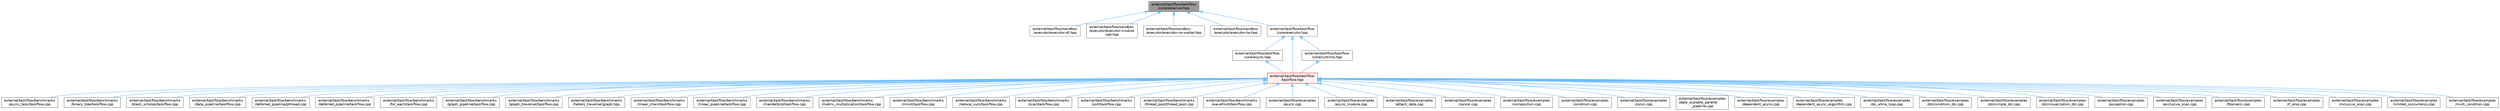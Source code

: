 digraph "external/taskflow/taskflow/core/observer.hpp"
{
 // LATEX_PDF_SIZE
  bgcolor="transparent";
  edge [fontname=Helvetica,fontsize=10,labelfontname=Helvetica,labelfontsize=10];
  node [fontname=Helvetica,fontsize=10,shape=box,height=0.2,width=0.4];
  Node1 [id="Node000001",label="external/taskflow/taskflow\l/core/observer.hpp",height=0.2,width=0.4,color="gray40", fillcolor="grey60", style="filled", fontcolor="black",tooltip="observer include file"];
  Node1 -> Node2 [id="edge52_Node000001_Node000002",dir="back",color="steelblue1",style="solid",tooltip=" "];
  Node2 [id="Node000002",label="external/taskflow/sandbox\l/executor/executor-dl.hpp",height=0.2,width=0.4,color="grey40", fillcolor="white", style="filled",URL="$executor-dl_8hpp.html",tooltip=" "];
  Node1 -> Node3 [id="edge53_Node000001_Node000003",dir="back",color="steelblue1",style="solid",tooltip=" "];
  Node3 [id="Node000003",label="external/taskflow/sandbox\l/executor/executor-module\l-opt.hpp",height=0.2,width=0.4,color="grey40", fillcolor="white", style="filled",URL="$executor-module-opt_8hpp.html",tooltip=" "];
  Node1 -> Node4 [id="edge54_Node000001_Node000004",dir="back",color="steelblue1",style="solid",tooltip=" "];
  Node4 [id="Node000004",label="external/taskflow/sandbox\l/executor/executor-no-waiter.hpp",height=0.2,width=0.4,color="grey40", fillcolor="white", style="filled",URL="$executor-no-waiter_8hpp.html",tooltip=" "];
  Node1 -> Node5 [id="edge55_Node000001_Node000005",dir="back",color="steelblue1",style="solid",tooltip=" "];
  Node5 [id="Node000005",label="external/taskflow/sandbox\l/executor/executor-tw.hpp",height=0.2,width=0.4,color="grey40", fillcolor="white", style="filled",URL="$executor-tw_8hpp.html",tooltip=" "];
  Node1 -> Node6 [id="edge56_Node000001_Node000006",dir="back",color="steelblue1",style="solid",tooltip=" "];
  Node6 [id="Node000006",label="external/taskflow/taskflow\l/core/executor.hpp",height=0.2,width=0.4,color="grey40", fillcolor="white", style="filled",URL="$executor_8hpp.html",tooltip="executor include file"];
  Node6 -> Node7 [id="edge57_Node000006_Node000007",dir="back",color="steelblue1",style="solid",tooltip=" "];
  Node7 [id="Node000007",label="external/taskflow/taskflow\l/core/async.hpp",height=0.2,width=0.4,color="grey40", fillcolor="white", style="filled",URL="$async_8hpp.html",tooltip=" "];
  Node7 -> Node8 [id="edge58_Node000007_Node000008",dir="back",color="steelblue1",style="solid",tooltip=" "];
  Node8 [id="Node000008",label="external/taskflow/taskflow\l/taskflow.hpp",height=0.2,width=0.4,color="red", fillcolor="#FFF0F0", style="filled",URL="$taskflow_8hpp.html",tooltip="main taskflow include file"];
  Node8 -> Node9 [id="edge59_Node000008_Node000009",dir="back",color="steelblue1",style="solid",tooltip=" "];
  Node9 [id="Node000009",label="external/taskflow/benchmarks\l/async_task/taskflow.cpp",height=0.2,width=0.4,color="grey40", fillcolor="white", style="filled",URL="$benchmarks_2async__task_2taskflow_8cpp.html",tooltip=" "];
  Node8 -> Node10 [id="edge60_Node000008_Node000010",dir="back",color="steelblue1",style="solid",tooltip=" "];
  Node10 [id="Node000010",label="external/taskflow/benchmarks\l/binary_tree/taskflow.cpp",height=0.2,width=0.4,color="grey40", fillcolor="white", style="filled",URL="$benchmarks_2binary__tree_2taskflow_8cpp.html",tooltip=" "];
  Node8 -> Node11 [id="edge61_Node000008_Node000011",dir="back",color="steelblue1",style="solid",tooltip=" "];
  Node11 [id="Node000011",label="external/taskflow/benchmarks\l/black_scholes/taskflow.cpp",height=0.2,width=0.4,color="grey40", fillcolor="white", style="filled",URL="$benchmarks_2black__scholes_2taskflow_8cpp.html",tooltip=" "];
  Node8 -> Node12 [id="edge62_Node000008_Node000012",dir="back",color="steelblue1",style="solid",tooltip=" "];
  Node12 [id="Node000012",label="external/taskflow/benchmarks\l/data_pipeline/taskflow.cpp",height=0.2,width=0.4,color="grey40", fillcolor="white", style="filled",URL="$benchmarks_2data__pipeline_2taskflow_8cpp.html",tooltip=" "];
  Node8 -> Node13 [id="edge63_Node000008_Node000013",dir="back",color="steelblue1",style="solid",tooltip=" "];
  Node13 [id="Node000013",label="external/taskflow/benchmarks\l/deferred_pipeline/pthread.cpp",height=0.2,width=0.4,color="grey40", fillcolor="white", style="filled",URL="$benchmarks_2deferred__pipeline_2pthread_8cpp.html",tooltip=" "];
  Node8 -> Node14 [id="edge64_Node000008_Node000014",dir="back",color="steelblue1",style="solid",tooltip=" "];
  Node14 [id="Node000014",label="external/taskflow/benchmarks\l/deferred_pipeline/taskflow.cpp",height=0.2,width=0.4,color="grey40", fillcolor="white", style="filled",URL="$benchmarks_2deferred__pipeline_2taskflow_8cpp.html",tooltip=" "];
  Node8 -> Node15 [id="edge65_Node000008_Node000015",dir="back",color="steelblue1",style="solid",tooltip=" "];
  Node15 [id="Node000015",label="external/taskflow/benchmarks\l/for_each/taskflow.cpp",height=0.2,width=0.4,color="grey40", fillcolor="white", style="filled",URL="$benchmarks_2for__each_2taskflow_8cpp.html",tooltip=" "];
  Node8 -> Node16 [id="edge66_Node000008_Node000016",dir="back",color="steelblue1",style="solid",tooltip=" "];
  Node16 [id="Node000016",label="external/taskflow/benchmarks\l/graph_pipeline/taskflow.cpp",height=0.2,width=0.4,color="grey40", fillcolor="white", style="filled",URL="$benchmarks_2graph__pipeline_2taskflow_8cpp.html",tooltip=" "];
  Node8 -> Node17 [id="edge67_Node000008_Node000017",dir="back",color="steelblue1",style="solid",tooltip=" "];
  Node17 [id="Node000017",label="external/taskflow/benchmarks\l/graph_traversal/taskflow.cpp",height=0.2,width=0.4,color="grey40", fillcolor="white", style="filled",URL="$benchmarks_2graph__traversal_2taskflow_8cpp.html",tooltip=" "];
  Node8 -> Node18 [id="edge68_Node000008_Node000018",dir="back",color="steelblue1",style="solid",tooltip=" "];
  Node18 [id="Node000018",label="external/taskflow/benchmarks\l/hetero_traversal/graph.hpp",height=0.2,width=0.4,color="grey40", fillcolor="white", style="filled",URL="$benchmarks_2hetero__traversal_2graph_8hpp.html",tooltip=" "];
  Node8 -> Node19 [id="edge69_Node000008_Node000019",dir="back",color="steelblue1",style="solid",tooltip=" "];
  Node19 [id="Node000019",label="external/taskflow/benchmarks\l/linear_chain/taskflow.cpp",height=0.2,width=0.4,color="grey40", fillcolor="white", style="filled",URL="$benchmarks_2linear__chain_2taskflow_8cpp.html",tooltip=" "];
  Node8 -> Node20 [id="edge70_Node000008_Node000020",dir="back",color="steelblue1",style="solid",tooltip=" "];
  Node20 [id="Node000020",label="external/taskflow/benchmarks\l/linear_pipeline/taskflow.cpp",height=0.2,width=0.4,color="grey40", fillcolor="white", style="filled",URL="$benchmarks_2linear__pipeline_2taskflow_8cpp.html",tooltip=" "];
  Node8 -> Node21 [id="edge71_Node000008_Node000021",dir="back",color="steelblue1",style="solid",tooltip=" "];
  Node21 [id="Node000021",label="external/taskflow/benchmarks\l/mandelbrot/taskflow.cpp",height=0.2,width=0.4,color="grey40", fillcolor="white", style="filled",URL="$benchmarks_2mandelbrot_2taskflow_8cpp.html",tooltip=" "];
  Node8 -> Node22 [id="edge72_Node000008_Node000022",dir="back",color="steelblue1",style="solid",tooltip=" "];
  Node22 [id="Node000022",label="external/taskflow/benchmarks\l/matrix_multiplication/taskflow.cpp",height=0.2,width=0.4,color="grey40", fillcolor="white", style="filled",URL="$benchmarks_2matrix__multiplication_2taskflow_8cpp.html",tooltip=" "];
  Node8 -> Node23 [id="edge73_Node000008_Node000023",dir="back",color="steelblue1",style="solid",tooltip=" "];
  Node23 [id="Node000023",label="external/taskflow/benchmarks\l/mnist/taskflow.cpp",height=0.2,width=0.4,color="grey40", fillcolor="white", style="filled",URL="$benchmarks_2mnist_2taskflow_8cpp.html",tooltip=" "];
  Node8 -> Node24 [id="edge74_Node000008_Node000024",dir="back",color="steelblue1",style="solid",tooltip=" "];
  Node24 [id="Node000024",label="external/taskflow/benchmarks\l/reduce_sum/taskflow.cpp",height=0.2,width=0.4,color="grey40", fillcolor="white", style="filled",URL="$benchmarks_2reduce__sum_2taskflow_8cpp.html",tooltip=" "];
  Node8 -> Node25 [id="edge75_Node000008_Node000025",dir="back",color="steelblue1",style="solid",tooltip=" "];
  Node25 [id="Node000025",label="external/taskflow/benchmarks\l/scan/taskflow.cpp",height=0.2,width=0.4,color="grey40", fillcolor="white", style="filled",URL="$benchmarks_2scan_2taskflow_8cpp.html",tooltip=" "];
  Node8 -> Node26 [id="edge76_Node000008_Node000026",dir="back",color="steelblue1",style="solid",tooltip=" "];
  Node26 [id="Node000026",label="external/taskflow/benchmarks\l/sort/taskflow.cpp",height=0.2,width=0.4,color="grey40", fillcolor="white", style="filled",URL="$benchmarks_2sort_2taskflow_8cpp.html",tooltip=" "];
  Node8 -> Node27 [id="edge77_Node000008_Node000027",dir="back",color="steelblue1",style="solid",tooltip=" "];
  Node27 [id="Node000027",label="external/taskflow/benchmarks\l/thread_pool/thread_pool.cpp",height=0.2,width=0.4,color="grey40", fillcolor="white", style="filled",URL="$thread__pool_8cpp.html",tooltip=" "];
  Node8 -> Node28 [id="edge78_Node000008_Node000028",dir="back",color="steelblue1",style="solid",tooltip=" "];
  Node28 [id="Node000028",label="external/taskflow/benchmarks\l/wavefront/taskflow.cpp",height=0.2,width=0.4,color="grey40", fillcolor="white", style="filled",URL="$benchmarks_2wavefront_2taskflow_8cpp.html",tooltip=" "];
  Node8 -> Node29 [id="edge79_Node000008_Node000029",dir="back",color="steelblue1",style="solid",tooltip=" "];
  Node29 [id="Node000029",label="external/taskflow/examples\l/async.cpp",height=0.2,width=0.4,color="grey40", fillcolor="white", style="filled",URL="$external_2taskflow_2examples_2async_8cpp.html",tooltip=" "];
  Node8 -> Node30 [id="edge80_Node000008_Node000030",dir="back",color="steelblue1",style="solid",tooltip=" "];
  Node30 [id="Node000030",label="external/taskflow/examples\l/async_module.cpp",height=0.2,width=0.4,color="grey40", fillcolor="white", style="filled",URL="$async__module_8cpp.html",tooltip=" "];
  Node8 -> Node31 [id="edge81_Node000008_Node000031",dir="back",color="steelblue1",style="solid",tooltip=" "];
  Node31 [id="Node000031",label="external/taskflow/examples\l/attach_data.cpp",height=0.2,width=0.4,color="grey40", fillcolor="white", style="filled",URL="$attach__data_8cpp.html",tooltip=" "];
  Node8 -> Node32 [id="edge82_Node000008_Node000032",dir="back",color="steelblue1",style="solid",tooltip=" "];
  Node32 [id="Node000032",label="external/taskflow/examples\l/cancel.cpp",height=0.2,width=0.4,color="grey40", fillcolor="white", style="filled",URL="$cancel_8cpp.html",tooltip=" "];
  Node8 -> Node33 [id="edge83_Node000008_Node000033",dir="back",color="steelblue1",style="solid",tooltip=" "];
  Node33 [id="Node000033",label="external/taskflow/examples\l/composition.cpp",height=0.2,width=0.4,color="grey40", fillcolor="white", style="filled",URL="$composition_8cpp.html",tooltip=" "];
  Node8 -> Node34 [id="edge84_Node000008_Node000034",dir="back",color="steelblue1",style="solid",tooltip=" "];
  Node34 [id="Node000034",label="external/taskflow/examples\l/condition.cpp",height=0.2,width=0.4,color="grey40", fillcolor="white", style="filled",URL="$condition_8cpp.html",tooltip=" "];
  Node8 -> Node35 [id="edge85_Node000008_Node000035",dir="back",color="steelblue1",style="solid",tooltip=" "];
  Node35 [id="Node000035",label="external/taskflow/examples\l/corun.cpp",height=0.2,width=0.4,color="grey40", fillcolor="white", style="filled",URL="$corun_8cpp.html",tooltip=" "];
  Node8 -> Node36 [id="edge86_Node000008_Node000036",dir="back",color="steelblue1",style="solid",tooltip=" "];
  Node36 [id="Node000036",label="external/taskflow/examples\l/data_scalable_parallel\l_pipeline.cpp",height=0.2,width=0.4,color="grey40", fillcolor="white", style="filled",URL="$data__scalable__parallel__pipeline_8cpp.html",tooltip=" "];
  Node8 -> Node37 [id="edge87_Node000008_Node000037",dir="back",color="steelblue1",style="solid",tooltip=" "];
  Node37 [id="Node000037",label="external/taskflow/examples\l/dependent_async.cpp",height=0.2,width=0.4,color="grey40", fillcolor="white", style="filled",URL="$dependent__async_8cpp.html",tooltip=" "];
  Node8 -> Node38 [id="edge88_Node000008_Node000038",dir="back",color="steelblue1",style="solid",tooltip=" "];
  Node38 [id="Node000038",label="external/taskflow/examples\l/dependent_async_algorithm.cpp",height=0.2,width=0.4,color="grey40", fillcolor="white", style="filled",URL="$dependent__async__algorithm_8cpp.html",tooltip=" "];
  Node8 -> Node39 [id="edge89_Node000008_Node000039",dir="back",color="steelblue1",style="solid",tooltip=" "];
  Node39 [id="Node000039",label="external/taskflow/examples\l/do_while_loop.cpp",height=0.2,width=0.4,color="grey40", fillcolor="white", style="filled",URL="$do__while__loop_8cpp.html",tooltip=" "];
  Node8 -> Node40 [id="edge90_Node000008_Node000040",dir="back",color="steelblue1",style="solid",tooltip=" "];
  Node40 [id="Node000040",label="external/taskflow/examples\l/dsl/condition_dsl.cpp",height=0.2,width=0.4,color="grey40", fillcolor="white", style="filled",URL="$condition__dsl_8cpp.html",tooltip=" "];
  Node8 -> Node41 [id="edge91_Node000008_Node000041",dir="back",color="steelblue1",style="solid",tooltip=" "];
  Node41 [id="Node000041",label="external/taskflow/examples\l/dsl/simple_dsl.cpp",height=0.2,width=0.4,color="grey40", fillcolor="white", style="filled",URL="$simple__dsl_8cpp.html",tooltip=" "];
  Node8 -> Node42 [id="edge92_Node000008_Node000042",dir="back",color="steelblue1",style="solid",tooltip=" "];
  Node42 [id="Node000042",label="external/taskflow/examples\l/dsl/visualization_dsl.cpp",height=0.2,width=0.4,color="grey40", fillcolor="white", style="filled",URL="$visualization__dsl_8cpp.html",tooltip=" "];
  Node8 -> Node43 [id="edge93_Node000008_Node000043",dir="back",color="steelblue1",style="solid",tooltip=" "];
  Node43 [id="Node000043",label="external/taskflow/examples\l/exception.cpp",height=0.2,width=0.4,color="grey40", fillcolor="white", style="filled",URL="$exception_8cpp.html",tooltip=" "];
  Node8 -> Node44 [id="edge94_Node000008_Node000044",dir="back",color="steelblue1",style="solid",tooltip=" "];
  Node44 [id="Node000044",label="external/taskflow/examples\l/exclusive_scan.cpp",height=0.2,width=0.4,color="grey40", fillcolor="white", style="filled",URL="$exclusive__scan_8cpp.html",tooltip=" "];
  Node8 -> Node45 [id="edge95_Node000008_Node000045",dir="back",color="steelblue1",style="solid",tooltip=" "];
  Node45 [id="Node000045",label="external/taskflow/examples\l/fibonacci.cpp",height=0.2,width=0.4,color="grey40", fillcolor="white", style="filled",URL="$examples_2_fibonacci_8cpp.html",tooltip=" "];
  Node8 -> Node46 [id="edge96_Node000008_Node000046",dir="back",color="steelblue1",style="solid",tooltip=" "];
  Node46 [id="Node000046",label="external/taskflow/examples\l/if_else.cpp",height=0.2,width=0.4,color="grey40", fillcolor="white", style="filled",URL="$if__else_8cpp.html",tooltip=" "];
  Node8 -> Node47 [id="edge97_Node000008_Node000047",dir="back",color="steelblue1",style="solid",tooltip=" "];
  Node47 [id="Node000047",label="external/taskflow/examples\l/inclusive_scan.cpp",height=0.2,width=0.4,color="grey40", fillcolor="white", style="filled",URL="$inclusive__scan_8cpp.html",tooltip=" "];
  Node8 -> Node48 [id="edge98_Node000008_Node000048",dir="back",color="steelblue1",style="solid",tooltip=" "];
  Node48 [id="Node000048",label="external/taskflow/examples\l/limited_concurrency.cpp",height=0.2,width=0.4,color="grey40", fillcolor="white", style="filled",URL="$limited__concurrency_8cpp.html",tooltip=" "];
  Node8 -> Node49 [id="edge99_Node000008_Node000049",dir="back",color="steelblue1",style="solid",tooltip=" "];
  Node49 [id="Node000049",label="external/taskflow/examples\l/multi_condition.cpp",height=0.2,width=0.4,color="grey40", fillcolor="white", style="filled",URL="$multi__condition_8cpp.html",tooltip=" "];
  Node6 -> Node139 [id="edge100_Node000006_Node000139",dir="back",color="steelblue1",style="solid",tooltip=" "];
  Node139 [id="Node000139",label="external/taskflow/taskflow\l/core/runtime.hpp",height=0.2,width=0.4,color="grey40", fillcolor="white", style="filled",URL="$runtime_8hpp.html",tooltip=" "];
  Node139 -> Node8 [id="edge101_Node000139_Node000008",dir="back",color="steelblue1",style="solid",tooltip=" "];
  Node6 -> Node8 [id="edge102_Node000006_Node000008",dir="back",color="steelblue1",style="solid",tooltip=" "];
}
